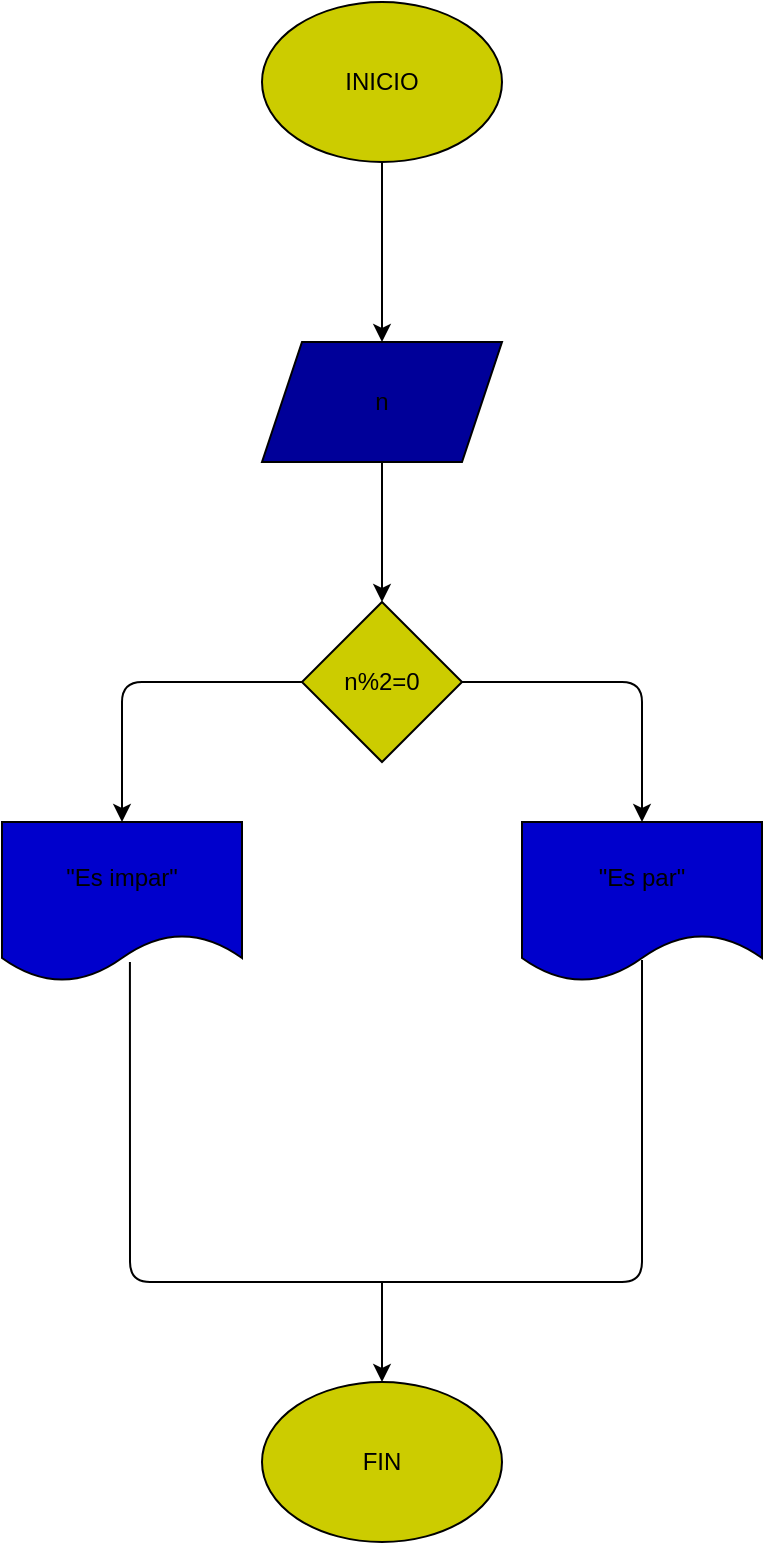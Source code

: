 <mxfile>
    <diagram id="q8ScUw0fdtKpq87WwJsE" name="Página-1">
        <mxGraphModel dx="521" dy="457" grid="1" gridSize="10" guides="1" tooltips="1" connect="1" arrows="1" fold="1" page="1" pageScale="1" pageWidth="827" pageHeight="1169" math="0" shadow="0">
            <root>
                <mxCell id="0"/>
                <mxCell id="1" parent="0"/>
                <mxCell id="6" value="" style="edgeStyle=none;html=1;" edge="1" parent="1" source="2" target="5">
                    <mxGeometry relative="1" as="geometry"/>
                </mxCell>
                <mxCell id="2" value="INICIO" style="ellipse;whiteSpace=wrap;html=1;fillColor=#CCCC00;" vertex="1" parent="1">
                    <mxGeometry x="210" y="200" width="120" height="80" as="geometry"/>
                </mxCell>
                <mxCell id="10" value="" style="edgeStyle=none;html=1;" edge="1" parent="1" source="5" target="9">
                    <mxGeometry relative="1" as="geometry"/>
                </mxCell>
                <mxCell id="5" value="n" style="shape=parallelogram;perimeter=parallelogramPerimeter;whiteSpace=wrap;html=1;fixedSize=1;fillColor=#000099;" vertex="1" parent="1">
                    <mxGeometry x="210" y="370" width="120" height="60" as="geometry"/>
                </mxCell>
                <mxCell id="12" value="" style="edgeStyle=none;html=1;" edge="1" parent="1" source="9" target="11">
                    <mxGeometry relative="1" as="geometry">
                        <Array as="points">
                            <mxPoint x="400" y="540"/>
                        </Array>
                    </mxGeometry>
                </mxCell>
                <mxCell id="16" value="" style="edgeStyle=none;html=1;" edge="1" parent="1" source="9" target="15">
                    <mxGeometry relative="1" as="geometry">
                        <Array as="points">
                            <mxPoint x="140" y="540"/>
                        </Array>
                    </mxGeometry>
                </mxCell>
                <mxCell id="9" value="n%2=0" style="rhombus;whiteSpace=wrap;html=1;fillColor=#CCCC00;" vertex="1" parent="1">
                    <mxGeometry x="230" y="500" width="80" height="80" as="geometry"/>
                </mxCell>
                <mxCell id="17" style="edgeStyle=none;html=1;strokeColor=default;endArrow=none;endFill=0;exitX=0.5;exitY=0.863;exitDx=0;exitDy=0;exitPerimeter=0;" edge="1" parent="1" source="11">
                    <mxGeometry relative="1" as="geometry">
                        <mxPoint x="240" y="840" as="targetPoint"/>
                        <Array as="points">
                            <mxPoint x="400" y="840"/>
                        </Array>
                    </mxGeometry>
                </mxCell>
                <mxCell id="11" value="&quot;Es par&quot;" style="shape=document;whiteSpace=wrap;html=1;boundedLbl=1;fillColor=#0000CC;" vertex="1" parent="1">
                    <mxGeometry x="340" y="610" width="120" height="80" as="geometry"/>
                </mxCell>
                <mxCell id="18" style="edgeStyle=none;html=1;endArrow=none;endFill=0;exitX=0.533;exitY=0.875;exitDx=0;exitDy=0;exitPerimeter=0;" edge="1" parent="1" source="15">
                    <mxGeometry relative="1" as="geometry">
                        <mxPoint x="240" y="840" as="targetPoint"/>
                        <Array as="points">
                            <mxPoint x="144" y="840"/>
                        </Array>
                    </mxGeometry>
                </mxCell>
                <mxCell id="15" value="&quot;Es impar&quot;" style="shape=document;whiteSpace=wrap;html=1;boundedLbl=1;fillColor=#0000CC;" vertex="1" parent="1">
                    <mxGeometry x="80" y="610" width="120" height="80" as="geometry"/>
                </mxCell>
                <mxCell id="19" value="" style="endArrow=classic;html=1;strokeColor=default;" edge="1" parent="1" target="20">
                    <mxGeometry width="50" height="50" relative="1" as="geometry">
                        <mxPoint x="270" y="840" as="sourcePoint"/>
                        <mxPoint x="270" y="930" as="targetPoint"/>
                    </mxGeometry>
                </mxCell>
                <mxCell id="20" value="FIN" style="ellipse;whiteSpace=wrap;html=1;fillColor=#CCCC00;" vertex="1" parent="1">
                    <mxGeometry x="210" y="890" width="120" height="80" as="geometry"/>
                </mxCell>
            </root>
        </mxGraphModel>
    </diagram>
</mxfile>
